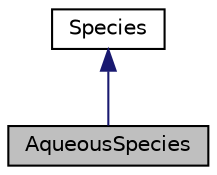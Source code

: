 digraph "AqueousSpecies"
{
 // INTERACTIVE_SVG=YES
 // LATEX_PDF_SIZE
  edge [fontname="Helvetica",fontsize="10",labelfontname="Helvetica",labelfontsize="10"];
  node [fontname="Helvetica",fontsize="10",shape=record];
  Node1 [label="AqueousSpecies",height=0.2,width=0.4,color="black", fillcolor="grey75", style="filled", fontcolor="black",tooltip="A type to represent an aqueous species."];
  Node2 -> Node1 [dir="back",color="midnightblue",fontsize="10",style="solid",fontname="Helvetica"];
  Node2 [label="Species",height=0.2,width=0.4,color="black", fillcolor="white", style="filled",URL="$classReaktoro_1_1Species.html",tooltip="A type used to describe a species and its attributes."];
}
